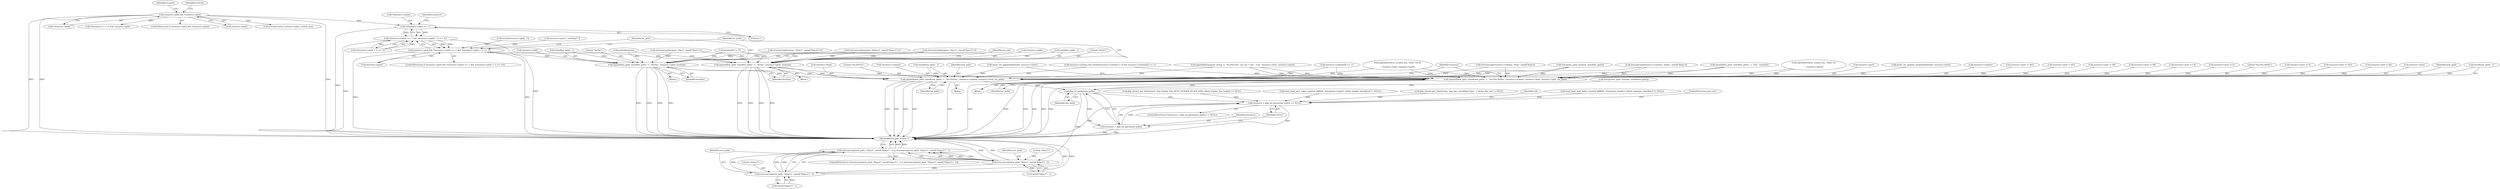 digraph "0_php-src_523f230c831d7b33353203fa34aee4e92ac12bba@pointer" {
"1003062" [label="(Call,*(resource->path) == '/')"];
"1001320" [label="(Call,resource->path && *resource->path)"];
"1003061" [label="(Call,*(resource->path) == '/' && *(resource->path + 1) == '\0')"];
"1003057" [label="(Call,resource->path && *(resource->path) == '/' && *(resource->path + 1) == '\0')"];
"1003077" [label="(Call,snprintf(loc_path, sizeof(loc_path) - 1, \"%s%s\", resource->path, location))"];
"1003136" [label="(Call,snprintf(new_path, sizeof(new_path) - 1, \"%s://%s:%d%s\", resource->scheme, resource->host, resource->port, loc_path))"];
"1003182" [label="(Call,php_url_parse(new_path))"];
"1003179" [label="(Call,(resource = php_url_parse(new_path)) == NULL)"];
"1003180" [label="(Call,resource = php_url_parse(new_path))"];
"1003224" [label="(Call,strncasecmp(new_path, \"http://\", sizeof(\"http://\") - 1))"];
"1003223" [label="(Call,strncasecmp(new_path, \"http://\", sizeof(\"http://\") - 1) || strncasecmp(new_path, \"https://\", sizeof(\"https://\") - 1))"];
"1003231" [label="(Call,strncasecmp(new_path, \"https://\", sizeof(\"https://\") - 1))"];
"1003155" [label="(Call,snprintf(new_path, sizeof(new_path) - 1, \"%s://%s%s\", resource->scheme, resource->host, loc_path))"];
"1003090" [label="(Call,snprintf(loc_path, sizeof(loc_path) - 1, \"%s/%s\", resource->path, location))"];
"1002626" [label="(Call,zend_hash_next_index_insert(Z_ARRVAL_P(response_header), &http_response, sizeof(zval *), NULL))"];
"1003063" [label="(Call,*(resource->path))"];
"1003162" [label="(Call,resource->scheme)"];
"1000409" [label="(Call,resource->scheme[4] == 's')"];
"1003149" [label="(Call,resource->port)"];
"1003068" [label="(Call,*(resource->path + 1) == '\0')"];
"1003077" [label="(Call,snprintf(loc_path, sizeof(loc_path) - 1, \"%s%s\", resource->path, location))"];
"1000314" [label="(Call,strncasecmp(resource->scheme, \"http\", sizeof(\"http\")))"];
"1003184" [label="(Identifier,NULL)"];
"1003062" [label="(Call,*(resource->path) == '/')"];
"1003083" [label="(Literal,\"%s%s\")"];
"1003015" [label="(Call,strrchr(resource->path, '/'))"];
"1000646" [label="(Call,smart_str_append_unsigned(&header, resource->port))"];
"1003092" [label="(Call,sizeof(loc_path) - 1)"];
"1003241" [label="(MethodReturn,php_stream *)"];
"1002959" [label="(Call,strlen(location))"];
"1003161" [label="(Literal,\"%s://%s%s\")"];
"1003143" [label="(Call,resource->scheme)"];
"1003122" [label="(Call,resource->port != 443)"];
"1001324" [label="(Call,*resource->path)"];
"1000424" [label="(Call,resource->port = 443)"];
"1003179" [label="(Call,(resource = php_url_parse(new_path)) == NULL)"];
"1003089" [label="(Block,)"];
"1002944" [label="(Call,location[0] != '\0')"];
"1003001" [label="(Call,*(location+1) != '\0' && resource->path)"];
"1002129" [label="(Call,snprintf(scratch, scratch_len, \"Host: %s\r\n\", resource->host))"];
"1003096" [label="(Literal,\"%s/%s\")"];
"1003225" [label="(Identifier,new_path)"];
"1002096" [label="(Call,resource->port != 80)"];
"1003067" [label="(Literal,'/')"];
"1003233" [label="(Literal,\"https://\")"];
"1003186" [label="(ControlStructure,goto out;)"];
"1003130" [label="(Call,resource->port != 80)"];
"1002986" [label="(Call,strncasecmp(location, \"ftps://\", sizeof(\"ftps://\")-1))"];
"1003232" [label="(Identifier,new_path)"];
"1000431" [label="(Call,resource->port == 0)"];
"1003157" [label="(Call,sizeof(new_path) - 1)"];
"1001320" [label="(Call,resource->path && *resource->path)"];
"1003231" [label="(Call,strncasecmp(new_path, \"https://\", sizeof(\"https://\") - 1))"];
"1003156" [label="(Identifier,new_path)"];
"1001319" [label="(ControlStructure,if (resource->path && *resource->path))"];
"1003072" [label="(Identifier,resource)"];
"1003226" [label="(Literal,\"http://\")"];
"1002087" [label="(Call,resource->port != 0)"];
"1003039" [label="(Call,resource->path = estrdup(\"/\"))"];
"1003078" [label="(Identifier,loc_path)"];
"1003087" [label="(Identifier,location)"];
"1003135" [label="(Block,)"];
"1001321" [label="(Call,resource->path)"];
"1003224" [label="(Call,strncasecmp(new_path, \"http://\", sizeof(\"http://\") - 1))"];
"1003152" [label="(Identifier,loc_path)"];
"1003182" [label="(Call,php_url_parse(new_path))"];
"1002685" [label="(Call,php_stream_get_line(stream, http_header_line, HTTP_HEADER_BLOCK_SIZE, &http_header_line_length) == NULL)"];
"1003142" [label="(Literal,\"%s://%s:%d%s\")"];
"1003100" [label="(Identifier,location)"];
"1003165" [label="(Call,resource->host)"];
"1003155" [label="(Call,snprintf(new_path, sizeof(new_path) - 1, \"%s://%s%s\", resource->scheme, resource->host, loc_path))"];
"1003084" [label="(Call,resource->path)"];
"1003076" [label="(Block,)"];
"1003171" [label="(Call,strlcpy(new_path, location, sizeof(new_path)))"];
"1002101" [label="(Call,resource->port != 0)"];
"1002889" [label="(Call,zend_hash_next_index_insert(Z_ARRVAL_P(response_header), &http_header, sizeof(zval *), NULL))"];
"1003097" [label="(Call,resource->path)"];
"1002438" [label="(Call,php_stream_get_line(stream, tmp_line, sizeof(tmp_line) - 1, &tmp_line_len) != NULL)"];
"1003061" [label="(Call,*(resource->path) == '/' && *(resource->path + 1) == '\0')"];
"1001330" [label="(Identifier,scratch)"];
"1003177" [label="(Identifier,resource)"];
"1003183" [label="(Identifier,new_path)"];
"1003057" [label="(Call,resource->path && *(resource->path) == '/' && *(resource->path + 1) == '\0')"];
"1003234" [label="(Call,sizeof(\"https://\") - 1)"];
"1003079" [label="(Call,sizeof(loc_path) - 1)"];
"1003113" [label="(Call,strlcpy(loc_path, location, sizeof(loc_path)))"];
"1003223" [label="(Call,strncasecmp(new_path, \"http://\", sizeof(\"http://\") - 1) || strncasecmp(new_path, \"https://\", sizeof(\"https://\") - 1))"];
"1001329" [label="(Call,strlcat(scratch, resource->path, scratch_len))"];
"1003136" [label="(Call,snprintf(new_path, sizeof(new_path) - 1, \"%s://%s:%d%s\", resource->scheme, resource->host, resource->port, loc_path))"];
"1000321" [label="(Call,strncasecmp(resource->scheme, \"https\", sizeof(\"https\")))"];
"1003188" [label="(Identifier,val)"];
"1002082" [label="(Call,resource->port != 443)"];
"1003103" [label="(Call,snprintf(loc_path, sizeof(loc_path) - 1, \"/%s\", location))"];
"1003154" [label="(Block,)"];
"1002979" [label="(Call,strncasecmp(location, \"ftp://\", sizeof(\"ftp://\")-1))"];
"1003058" [label="(Call,resource->path)"];
"1001338" [label="(Identifier,scratch)"];
"1003178" [label="(ControlStructure,if ((resource = php_url_parse(new_path)) == NULL))"];
"1000436" [label="(Call,resource->port = 80)"];
"1003090" [label="(Call,snprintf(loc_path, sizeof(loc_path) - 1, \"%s/%s\", resource->path, location))"];
"1003091" [label="(Identifier,loc_path)"];
"1003181" [label="(Identifier,resource)"];
"1002963" [label="(Call,strncasecmp(location, \"http://\", sizeof(\"http://\")-1))"];
"1003146" [label="(Call,resource->host)"];
"1000636" [label="(Call,smart_str_appends(&header, resource->host))"];
"1003180" [label="(Call,resource = php_url_parse(new_path))"];
"1000485" [label="(Call,spprintf(&transport_string, 0, \"%s://%s:%d\", use_ssl ? \"ssl\" : \"tcp\", resource->host, resource->port))"];
"1003137" [label="(Identifier,new_path)"];
"1003138" [label="(Call,sizeof(new_path) - 1)"];
"1000398" [label="(Call,resource->scheme && (strlen(resource->scheme) > 4) && resource->scheme[4] == 's')"];
"1003227" [label="(Call,sizeof(\"http://\") - 1)"];
"1002971" [label="(Call,strncasecmp(location, \"https://\", sizeof(\"https://\")-1))"];
"1003222" [label="(ControlStructure,if (strncasecmp(new_path, \"http://\", sizeof(\"http://\") - 1) || strncasecmp(new_path, \"https://\", sizeof(\"https://\") - 1)))"];
"1003168" [label="(Identifier,loc_path)"];
"1003056" [label="(ControlStructure,if (resource->path && *(resource->path) == '/' && *(resource->path + 1) == '\0'))"];
"1002109" [label="(Call,snprintf(scratch, scratch_len, \"Host: %s:%i\r\n\", resource->host, resource->port))"];
"1003121" [label="(Identifier,use_ssl)"];
"1003062" -> "1003061"  [label="AST: "];
"1003062" -> "1003067"  [label="CFG: "];
"1003063" -> "1003062"  [label="AST: "];
"1003067" -> "1003062"  [label="AST: "];
"1003072" -> "1003062"  [label="CFG: "];
"1003061" -> "1003062"  [label="CFG: "];
"1003062" -> "1003241"  [label="DDG: "];
"1003062" -> "1003061"  [label="DDG: "];
"1003062" -> "1003061"  [label="DDG: "];
"1001320" -> "1003062"  [label="DDG: "];
"1001320" -> "1001319"  [label="AST: "];
"1001320" -> "1001321"  [label="CFG: "];
"1001320" -> "1001324"  [label="CFG: "];
"1001321" -> "1001320"  [label="AST: "];
"1001324" -> "1001320"  [label="AST: "];
"1001330" -> "1001320"  [label="CFG: "];
"1001338" -> "1001320"  [label="CFG: "];
"1001320" -> "1003241"  [label="DDG: "];
"1001320" -> "1003241"  [label="DDG: "];
"1001320" -> "1003241"  [label="DDG: "];
"1001320" -> "1001329"  [label="DDG: "];
"1001320" -> "1003001"  [label="DDG: "];
"1003061" -> "1003057"  [label="AST: "];
"1003061" -> "1003068"  [label="CFG: "];
"1003068" -> "1003061"  [label="AST: "];
"1003057" -> "1003061"  [label="CFG: "];
"1003061" -> "1003241"  [label="DDG: "];
"1003061" -> "1003241"  [label="DDG: "];
"1003061" -> "1003057"  [label="DDG: "];
"1003061" -> "1003057"  [label="DDG: "];
"1003068" -> "1003061"  [label="DDG: "];
"1003068" -> "1003061"  [label="DDG: "];
"1003057" -> "1003056"  [label="AST: "];
"1003057" -> "1003058"  [label="CFG: "];
"1003058" -> "1003057"  [label="AST: "];
"1003078" -> "1003057"  [label="CFG: "];
"1003091" -> "1003057"  [label="CFG: "];
"1003057" -> "1003241"  [label="DDG: "];
"1003057" -> "1003241"  [label="DDG: "];
"1003039" -> "1003057"  [label="DDG: "];
"1003015" -> "1003057"  [label="DDG: "];
"1003057" -> "1003077"  [label="DDG: "];
"1003057" -> "1003090"  [label="DDG: "];
"1003077" -> "1003076"  [label="AST: "];
"1003077" -> "1003087"  [label="CFG: "];
"1003078" -> "1003077"  [label="AST: "];
"1003079" -> "1003077"  [label="AST: "];
"1003083" -> "1003077"  [label="AST: "];
"1003084" -> "1003077"  [label="AST: "];
"1003087" -> "1003077"  [label="AST: "];
"1003121" -> "1003077"  [label="CFG: "];
"1003077" -> "1003241"  [label="DDG: "];
"1003077" -> "1003241"  [label="DDG: "];
"1003077" -> "1003241"  [label="DDG: "];
"1003077" -> "1003241"  [label="DDG: "];
"1003079" -> "1003077"  [label="DDG: "];
"1002944" -> "1003077"  [label="DDG: "];
"1002979" -> "1003077"  [label="DDG: "];
"1002959" -> "1003077"  [label="DDG: "];
"1002971" -> "1003077"  [label="DDG: "];
"1002986" -> "1003077"  [label="DDG: "];
"1002963" -> "1003077"  [label="DDG: "];
"1003077" -> "1003136"  [label="DDG: "];
"1003077" -> "1003155"  [label="DDG: "];
"1003136" -> "1003135"  [label="AST: "];
"1003136" -> "1003152"  [label="CFG: "];
"1003137" -> "1003136"  [label="AST: "];
"1003138" -> "1003136"  [label="AST: "];
"1003142" -> "1003136"  [label="AST: "];
"1003143" -> "1003136"  [label="AST: "];
"1003146" -> "1003136"  [label="AST: "];
"1003149" -> "1003136"  [label="AST: "];
"1003152" -> "1003136"  [label="AST: "];
"1003177" -> "1003136"  [label="CFG: "];
"1003136" -> "1003241"  [label="DDG: "];
"1003136" -> "1003241"  [label="DDG: "];
"1003136" -> "1003241"  [label="DDG: "];
"1003136" -> "1003241"  [label="DDG: "];
"1003136" -> "1003241"  [label="DDG: "];
"1003136" -> "1003241"  [label="DDG: "];
"1003138" -> "1003136"  [label="DDG: "];
"1000314" -> "1003136"  [label="DDG: "];
"1000409" -> "1003136"  [label="DDG: "];
"1000321" -> "1003136"  [label="DDG: "];
"1000398" -> "1003136"  [label="DDG: "];
"1002129" -> "1003136"  [label="DDG: "];
"1000636" -> "1003136"  [label="DDG: "];
"1000485" -> "1003136"  [label="DDG: "];
"1000485" -> "1003136"  [label="DDG: "];
"1002109" -> "1003136"  [label="DDG: "];
"1002109" -> "1003136"  [label="DDG: "];
"1002096" -> "1003136"  [label="DDG: "];
"1000436" -> "1003136"  [label="DDG: "];
"1002101" -> "1003136"  [label="DDG: "];
"1003130" -> "1003136"  [label="DDG: "];
"1002082" -> "1003136"  [label="DDG: "];
"1002087" -> "1003136"  [label="DDG: "];
"1000424" -> "1003136"  [label="DDG: "];
"1000431" -> "1003136"  [label="DDG: "];
"1003122" -> "1003136"  [label="DDG: "];
"1000646" -> "1003136"  [label="DDG: "];
"1003103" -> "1003136"  [label="DDG: "];
"1003090" -> "1003136"  [label="DDG: "];
"1003113" -> "1003136"  [label="DDG: "];
"1003136" -> "1003182"  [label="DDG: "];
"1003182" -> "1003180"  [label="AST: "];
"1003182" -> "1003183"  [label="CFG: "];
"1003183" -> "1003182"  [label="AST: "];
"1003180" -> "1003182"  [label="CFG: "];
"1003182" -> "1003179"  [label="DDG: "];
"1003182" -> "1003180"  [label="DDG: "];
"1003171" -> "1003182"  [label="DDG: "];
"1003155" -> "1003182"  [label="DDG: "];
"1003182" -> "1003224"  [label="DDG: "];
"1003179" -> "1003178"  [label="AST: "];
"1003179" -> "1003184"  [label="CFG: "];
"1003180" -> "1003179"  [label="AST: "];
"1003184" -> "1003179"  [label="AST: "];
"1003186" -> "1003179"  [label="CFG: "];
"1003188" -> "1003179"  [label="CFG: "];
"1003179" -> "1003241"  [label="DDG: "];
"1003179" -> "1003241"  [label="DDG: "];
"1003180" -> "1003179"  [label="DDG: "];
"1002889" -> "1003179"  [label="DDG: "];
"1002685" -> "1003179"  [label="DDG: "];
"1002626" -> "1003179"  [label="DDG: "];
"1002438" -> "1003179"  [label="DDG: "];
"1003181" -> "1003180"  [label="AST: "];
"1003184" -> "1003180"  [label="CFG: "];
"1003180" -> "1003241"  [label="DDG: "];
"1003180" -> "1003241"  [label="DDG: "];
"1003224" -> "1003223"  [label="AST: "];
"1003224" -> "1003227"  [label="CFG: "];
"1003225" -> "1003224"  [label="AST: "];
"1003226" -> "1003224"  [label="AST: "];
"1003227" -> "1003224"  [label="AST: "];
"1003232" -> "1003224"  [label="CFG: "];
"1003223" -> "1003224"  [label="CFG: "];
"1003224" -> "1003241"  [label="DDG: "];
"1003224" -> "1003241"  [label="DDG: "];
"1003224" -> "1003223"  [label="DDG: "];
"1003224" -> "1003223"  [label="DDG: "];
"1003224" -> "1003223"  [label="DDG: "];
"1003227" -> "1003224"  [label="DDG: "];
"1003224" -> "1003231"  [label="DDG: "];
"1003223" -> "1003222"  [label="AST: "];
"1003223" -> "1003231"  [label="CFG: "];
"1003231" -> "1003223"  [label="AST: "];
"1003241" -> "1003223"  [label="CFG: "];
"1003223" -> "1003241"  [label="DDG: "];
"1003223" -> "1003241"  [label="DDG: "];
"1003223" -> "1003241"  [label="DDG: "];
"1003231" -> "1003223"  [label="DDG: "];
"1003231" -> "1003223"  [label="DDG: "];
"1003231" -> "1003223"  [label="DDG: "];
"1003231" -> "1003234"  [label="CFG: "];
"1003232" -> "1003231"  [label="AST: "];
"1003233" -> "1003231"  [label="AST: "];
"1003234" -> "1003231"  [label="AST: "];
"1003231" -> "1003241"  [label="DDG: "];
"1003231" -> "1003241"  [label="DDG: "];
"1003234" -> "1003231"  [label="DDG: "];
"1003155" -> "1003154"  [label="AST: "];
"1003155" -> "1003168"  [label="CFG: "];
"1003156" -> "1003155"  [label="AST: "];
"1003157" -> "1003155"  [label="AST: "];
"1003161" -> "1003155"  [label="AST: "];
"1003162" -> "1003155"  [label="AST: "];
"1003165" -> "1003155"  [label="AST: "];
"1003168" -> "1003155"  [label="AST: "];
"1003177" -> "1003155"  [label="CFG: "];
"1003155" -> "1003241"  [label="DDG: "];
"1003155" -> "1003241"  [label="DDG: "];
"1003155" -> "1003241"  [label="DDG: "];
"1003155" -> "1003241"  [label="DDG: "];
"1003155" -> "1003241"  [label="DDG: "];
"1003157" -> "1003155"  [label="DDG: "];
"1000314" -> "1003155"  [label="DDG: "];
"1000409" -> "1003155"  [label="DDG: "];
"1000321" -> "1003155"  [label="DDG: "];
"1000398" -> "1003155"  [label="DDG: "];
"1002129" -> "1003155"  [label="DDG: "];
"1000636" -> "1003155"  [label="DDG: "];
"1000485" -> "1003155"  [label="DDG: "];
"1002109" -> "1003155"  [label="DDG: "];
"1003103" -> "1003155"  [label="DDG: "];
"1003090" -> "1003155"  [label="DDG: "];
"1003113" -> "1003155"  [label="DDG: "];
"1003090" -> "1003089"  [label="AST: "];
"1003090" -> "1003100"  [label="CFG: "];
"1003091" -> "1003090"  [label="AST: "];
"1003092" -> "1003090"  [label="AST: "];
"1003096" -> "1003090"  [label="AST: "];
"1003097" -> "1003090"  [label="AST: "];
"1003100" -> "1003090"  [label="AST: "];
"1003121" -> "1003090"  [label="CFG: "];
"1003090" -> "1003241"  [label="DDG: "];
"1003090" -> "1003241"  [label="DDG: "];
"1003090" -> "1003241"  [label="DDG: "];
"1003090" -> "1003241"  [label="DDG: "];
"1003092" -> "1003090"  [label="DDG: "];
"1002944" -> "1003090"  [label="DDG: "];
"1002979" -> "1003090"  [label="DDG: "];
"1002959" -> "1003090"  [label="DDG: "];
"1002971" -> "1003090"  [label="DDG: "];
"1002986" -> "1003090"  [label="DDG: "];
"1002963" -> "1003090"  [label="DDG: "];
}
